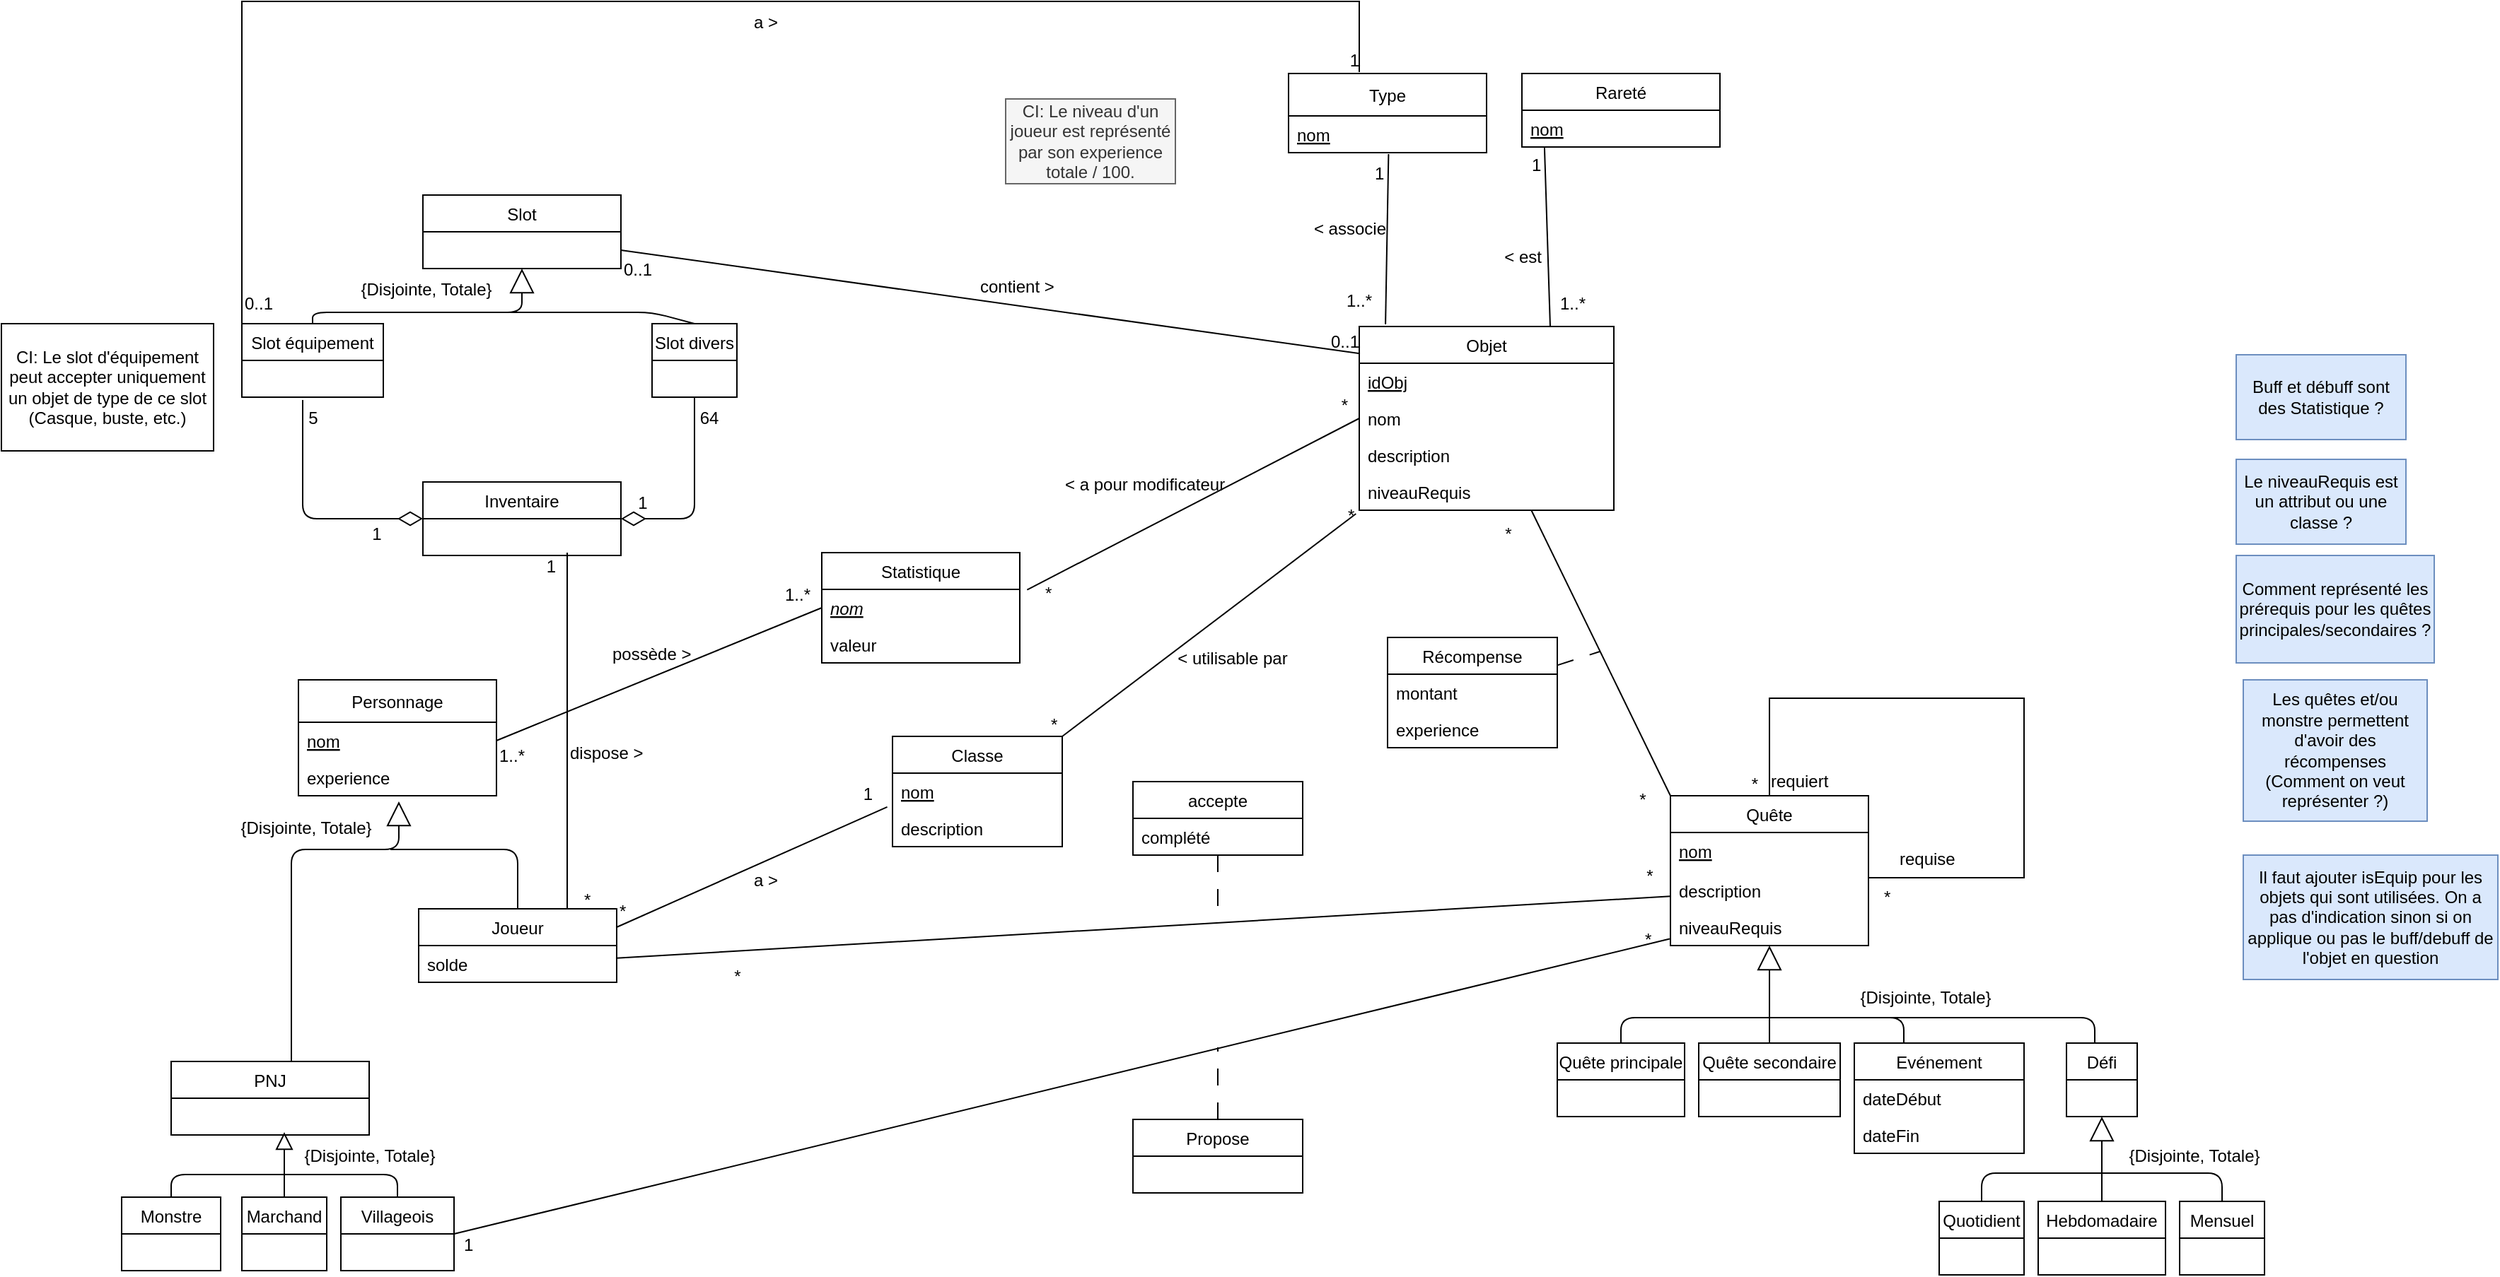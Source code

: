 <mxfile>
    <diagram id="ZzSd9RIM8s81c7YOA8vA" name="Page-1">
        <mxGraphModel dx="1977" dy="1593" grid="1" gridSize="10" guides="1" tooltips="1" connect="1" arrows="1" fold="1" page="1" pageScale="1" pageWidth="850" pageHeight="1100" math="0" shadow="0">
            <root>
                <mxCell id="0"/>
                <mxCell id="1" parent="0"/>
                <mxCell id="71" style="edgeStyle=orthogonalEdgeStyle;html=1;endArrow=none;endFill=0;endSize=15;" parent="1" source="6" edge="1">
                    <mxGeometry relative="1" as="geometry">
                        <mxPoint x="165" y="400" as="targetPoint"/>
                        <Array as="points">
                            <mxPoint x="255" y="400"/>
                        </Array>
                    </mxGeometry>
                </mxCell>
                <mxCell id="6" value="Joueur" style="swimlane;fontStyle=0;childLayout=stackLayout;horizontal=1;startSize=26;fillColor=none;horizontalStack=0;resizeParent=1;resizeParentMax=0;resizeLast=0;collapsible=1;marginBottom=0;" parent="1" vertex="1">
                    <mxGeometry x="185" y="442" width="140" height="52" as="geometry"/>
                </mxCell>
                <mxCell id="69" value="solde" style="text;strokeColor=none;fillColor=none;align=left;verticalAlign=top;spacingLeft=4;spacingRight=4;overflow=hidden;rotatable=0;points=[[0,0.5],[1,0.5]];portConstraint=eastwest;" parent="6" vertex="1">
                    <mxGeometry y="26" width="140" height="26" as="geometry"/>
                </mxCell>
                <mxCell id="70" style="edgeStyle=orthogonalEdgeStyle;html=1;entryX=0.507;entryY=1.153;entryDx=0;entryDy=0;entryPerimeter=0;endArrow=block;endFill=0;endSize=15;" parent="1" source="11" target="46" edge="1">
                    <mxGeometry relative="1" as="geometry">
                        <Array as="points">
                            <mxPoint x="95" y="400"/>
                            <mxPoint x="171" y="400"/>
                        </Array>
                    </mxGeometry>
                </mxCell>
                <mxCell id="11" value="PNJ" style="swimlane;fontStyle=0;childLayout=stackLayout;horizontal=1;startSize=26;fillColor=none;horizontalStack=0;resizeParent=1;resizeParentMax=0;resizeLast=0;collapsible=1;marginBottom=0;" parent="1" vertex="1">
                    <mxGeometry x="10" y="550" width="140" height="52" as="geometry"/>
                </mxCell>
                <mxCell id="10" value="Personnage" style="swimlane;fontStyle=0;childLayout=stackLayout;horizontal=1;startSize=30;fillColor=none;horizontalStack=0;resizeParent=1;resizeParentMax=0;resizeLast=0;collapsible=1;marginBottom=0;movable=1;resizable=1;rotatable=1;deletable=1;editable=1;connectable=1;container=0;" parent="1" vertex="1">
                    <mxGeometry x="100" y="280" width="140" height="82" as="geometry"/>
                </mxCell>
                <mxCell id="44" value="nom" style="text;strokeColor=none;fillColor=none;align=left;verticalAlign=top;spacingLeft=4;spacingRight=4;overflow=hidden;rotatable=0;points=[[0,0.5],[1,0.5]];portConstraint=eastwest;fontStyle=4" parent="10" vertex="1">
                    <mxGeometry y="30" width="140" height="26" as="geometry"/>
                </mxCell>
                <mxCell id="46" value="experience" style="text;strokeColor=none;fillColor=none;align=left;verticalAlign=top;spacingLeft=4;spacingRight=4;overflow=hidden;rotatable=0;points=[[0,0.5],[1,0.5]];portConstraint=eastwest;" parent="10" vertex="1">
                    <mxGeometry y="56" width="140" height="26" as="geometry"/>
                </mxCell>
                <mxCell id="12" value="Classe" style="swimlane;fontStyle=0;childLayout=stackLayout;horizontal=1;startSize=26;fillColor=none;horizontalStack=0;resizeParent=1;resizeParentMax=0;resizeLast=0;collapsible=1;marginBottom=0;" parent="1" vertex="1">
                    <mxGeometry x="520" y="320" width="120" height="78" as="geometry"/>
                </mxCell>
                <mxCell id="90" value="nom" style="text;strokeColor=none;fillColor=none;align=left;verticalAlign=top;spacingLeft=4;spacingRight=4;overflow=hidden;rotatable=0;points=[[0,0.5],[1,0.5]];portConstraint=eastwest;fontStyle=4" parent="12" vertex="1">
                    <mxGeometry y="26" width="120" height="26" as="geometry"/>
                </mxCell>
                <mxCell id="95" value="description" style="text;strokeColor=none;fillColor=none;align=left;verticalAlign=top;spacingLeft=4;spacingRight=4;overflow=hidden;rotatable=0;points=[[0,0.5],[1,0.5]];portConstraint=eastwest;" parent="12" vertex="1">
                    <mxGeometry y="52" width="120" height="26" as="geometry"/>
                </mxCell>
                <mxCell id="13" value="Statistique" style="swimlane;fontStyle=0;childLayout=stackLayout;horizontal=1;startSize=26;fillColor=none;horizontalStack=0;resizeParent=1;resizeParentMax=0;resizeLast=0;collapsible=1;marginBottom=0;" parent="1" vertex="1">
                    <mxGeometry x="470" y="190" width="140" height="78" as="geometry"/>
                </mxCell>
                <mxCell id="83" value="nom" style="text;strokeColor=none;fillColor=none;align=left;verticalAlign=top;spacingLeft=4;spacingRight=4;overflow=hidden;rotatable=0;points=[[0,0.5],[1,0.5]];portConstraint=eastwest;fontStyle=6" parent="13" vertex="1">
                    <mxGeometry y="26" width="140" height="26" as="geometry"/>
                </mxCell>
                <mxCell id="152" value="valeur" style="text;strokeColor=none;fillColor=none;align=left;verticalAlign=top;spacingLeft=4;spacingRight=4;overflow=hidden;rotatable=0;points=[[0,0.5],[1,0.5]];portConstraint=eastwest;" parent="13" vertex="1">
                    <mxGeometry y="52" width="140" height="26" as="geometry"/>
                </mxCell>
                <mxCell id="14" value="Slot" style="swimlane;fontStyle=0;childLayout=stackLayout;horizontal=1;startSize=26;fillColor=none;horizontalStack=0;resizeParent=1;resizeParentMax=0;resizeLast=0;collapsible=1;marginBottom=0;" parent="1" vertex="1">
                    <mxGeometry x="188" y="-63" width="140" height="52" as="geometry"/>
                </mxCell>
                <mxCell id="123" style="edgeStyle=orthogonalEdgeStyle;html=1;entryX=0;entryY=0.5;entryDx=0;entryDy=0;endArrow=diamondThin;endFill=0;endSize=15;" parent="1" target="122" edge="1">
                    <mxGeometry relative="1" as="geometry">
                        <Array as="points">
                            <mxPoint x="103" y="166"/>
                        </Array>
                        <mxPoint x="103.0" y="82" as="sourcePoint"/>
                    </mxGeometry>
                </mxCell>
                <mxCell id="57" style="edgeStyle=orthogonalEdgeStyle;html=1;entryX=0.5;entryY=1;entryDx=0;entryDy=0;endArrow=block;endFill=0;endSize=15;exitX=0.5;exitY=0;exitDx=0;exitDy=0;" parent="1" source="145" target="14" edge="1">
                    <mxGeometry relative="1" as="geometry">
                        <mxPoint x="258" y="30.0" as="sourcePoint"/>
                        <Array as="points">
                            <mxPoint x="110" y="20"/>
                            <mxPoint x="258" y="20"/>
                        </Array>
                    </mxGeometry>
                </mxCell>
                <mxCell id="127" style="edgeStyle=orthogonalEdgeStyle;html=1;endArrow=diamondThin;endFill=0;endSize=15;exitX=0.5;exitY=1;exitDx=0;exitDy=0;" parent="1" source="22" target="122" edge="1">
                    <mxGeometry relative="1" as="geometry">
                        <Array as="points">
                            <mxPoint x="380" y="166"/>
                        </Array>
                        <mxPoint x="340" y="180" as="targetPoint"/>
                    </mxGeometry>
                </mxCell>
                <mxCell id="190" style="edgeStyle=none;html=1;endArrow=none;endFill=0;exitX=0.5;exitY=0;exitDx=0;exitDy=0;" parent="1" source="22" edge="1">
                    <mxGeometry relative="1" as="geometry">
                        <mxPoint x="250" y="20" as="targetPoint"/>
                        <Array as="points">
                            <mxPoint x="350" y="20"/>
                            <mxPoint x="320" y="20"/>
                        </Array>
                    </mxGeometry>
                </mxCell>
                <mxCell id="22" value="Slot divers" style="swimlane;fontStyle=0;childLayout=stackLayout;horizontal=1;startSize=26;fillColor=none;horizontalStack=0;resizeParent=1;resizeParentMax=0;resizeLast=0;collapsible=1;marginBottom=0;" parent="1" vertex="1">
                    <mxGeometry x="350" y="28" width="60" height="52" as="geometry"/>
                </mxCell>
                <mxCell id="226" style="edgeStyle=orthogonalEdgeStyle;html=1;endArrow=block;endFill=0;endSize=10;" parent="1" source="23" edge="1">
                    <mxGeometry relative="1" as="geometry">
                        <mxPoint x="90" y="600.0" as="targetPoint"/>
                    </mxGeometry>
                </mxCell>
                <mxCell id="23" value="Marchand" style="swimlane;fontStyle=0;childLayout=stackLayout;horizontal=1;startSize=26;fillColor=none;horizontalStack=0;resizeParent=1;resizeParentMax=0;resizeLast=0;collapsible=1;marginBottom=0;" parent="1" vertex="1">
                    <mxGeometry x="60" y="646" width="60" height="52" as="geometry"/>
                </mxCell>
                <mxCell id="225" style="edgeStyle=orthogonalEdgeStyle;html=1;endArrow=none;endFill=0;endSize=10;" parent="1" source="24" edge="1">
                    <mxGeometry relative="1" as="geometry">
                        <mxPoint x="100" y="630" as="targetPoint"/>
                        <Array as="points">
                            <mxPoint x="10" y="630"/>
                        </Array>
                    </mxGeometry>
                </mxCell>
                <mxCell id="24" value="Monstre" style="swimlane;fontStyle=0;childLayout=stackLayout;horizontal=1;startSize=26;fillColor=none;horizontalStack=0;resizeParent=1;resizeParentMax=0;resizeLast=0;collapsible=1;marginBottom=0;" parent="1" vertex="1">
                    <mxGeometry x="-25" y="646" width="70" height="52" as="geometry"/>
                </mxCell>
                <mxCell id="227" style="edgeStyle=orthogonalEdgeStyle;html=1;endArrow=none;endFill=0;endSize=10;" parent="1" source="25" edge="1">
                    <mxGeometry relative="1" as="geometry">
                        <mxPoint x="95" y="630" as="targetPoint"/>
                        <Array as="points">
                            <mxPoint x="170" y="630"/>
                        </Array>
                    </mxGeometry>
                </mxCell>
                <mxCell id="25" value="Villageois" style="swimlane;fontStyle=0;childLayout=stackLayout;horizontal=1;startSize=26;fillColor=none;horizontalStack=0;resizeParent=1;resizeParentMax=0;resizeLast=0;collapsible=1;marginBottom=0;" parent="1" vertex="1">
                    <mxGeometry x="130" y="646" width="80" height="52" as="geometry"/>
                </mxCell>
                <mxCell id="236" style="html=1;entryX=0;entryY=0;entryDx=0;entryDy=0;endArrow=none;endFill=0;endSize=10;" parent="1" source="26" target="29" edge="1">
                    <mxGeometry relative="1" as="geometry"/>
                </mxCell>
                <mxCell id="26" value="Objet" style="swimlane;fontStyle=0;childLayout=stackLayout;horizontal=1;startSize=26;fillColor=none;horizontalStack=0;resizeParent=1;resizeParentMax=0;resizeLast=0;collapsible=1;marginBottom=0;" parent="1" vertex="1">
                    <mxGeometry x="850" y="30" width="180" height="130" as="geometry"/>
                </mxCell>
                <mxCell id="99" value="idObj" style="text;strokeColor=none;fillColor=none;align=left;verticalAlign=top;spacingLeft=4;spacingRight=4;overflow=hidden;rotatable=0;points=[[0,0.5],[1,0.5]];portConstraint=eastwest;fontStyle=4" parent="26" vertex="1">
                    <mxGeometry y="26" width="180" height="26" as="geometry"/>
                </mxCell>
                <mxCell id="91" value="nom" style="text;strokeColor=none;fillColor=none;align=left;verticalAlign=top;spacingLeft=4;spacingRight=4;overflow=hidden;rotatable=0;points=[[0,0.5],[1,0.5]];portConstraint=eastwest;" parent="26" vertex="1">
                    <mxGeometry y="52" width="180" height="26" as="geometry"/>
                </mxCell>
                <mxCell id="94" value="description" style="text;strokeColor=none;fillColor=none;align=left;verticalAlign=top;spacingLeft=4;spacingRight=4;overflow=hidden;rotatable=0;points=[[0,0.5],[1,0.5]];portConstraint=eastwest;" parent="26" vertex="1">
                    <mxGeometry y="78" width="180" height="26" as="geometry"/>
                </mxCell>
                <mxCell id="107" value="niveauRequis" style="text;strokeColor=none;fillColor=none;align=left;verticalAlign=top;spacingLeft=4;spacingRight=4;overflow=hidden;rotatable=0;points=[[0,0.5],[1,0.5]];portConstraint=eastwest;" parent="26" vertex="1">
                    <mxGeometry y="104" width="180" height="26" as="geometry"/>
                </mxCell>
                <mxCell id="27" value="Type" style="swimlane;fontStyle=0;childLayout=stackLayout;horizontal=1;startSize=30;fillColor=none;horizontalStack=0;resizeParent=1;resizeParentMax=0;resizeLast=0;collapsible=1;marginBottom=0;" parent="1" vertex="1">
                    <mxGeometry x="800" y="-149" width="140" height="56" as="geometry"/>
                </mxCell>
                <mxCell id="101" value="nom" style="text;strokeColor=none;fillColor=none;align=left;verticalAlign=top;spacingLeft=4;spacingRight=4;overflow=hidden;rotatable=0;points=[[0,0.5],[1,0.5]];portConstraint=eastwest;fontStyle=4" parent="27" vertex="1">
                    <mxGeometry y="30" width="140" height="26" as="geometry"/>
                </mxCell>
                <mxCell id="28" value="Rareté" style="swimlane;fontStyle=0;childLayout=stackLayout;horizontal=1;startSize=26;fillColor=none;horizontalStack=0;resizeParent=1;resizeParentMax=0;resizeLast=0;collapsible=1;marginBottom=0;" parent="1" vertex="1">
                    <mxGeometry x="965" y="-149" width="140" height="52" as="geometry"/>
                </mxCell>
                <mxCell id="97" value="nom" style="text;strokeColor=none;fillColor=none;align=left;verticalAlign=top;spacingLeft=4;spacingRight=4;overflow=hidden;rotatable=0;points=[[0,0.5],[1,0.5]];portConstraint=eastwest;fontStyle=4" parent="28" vertex="1">
                    <mxGeometry y="26" width="140" height="26" as="geometry"/>
                </mxCell>
                <mxCell id="29" value="Quête" style="swimlane;fontStyle=0;childLayout=stackLayout;horizontal=1;startSize=26;fillColor=none;horizontalStack=0;resizeParent=1;resizeParentMax=0;resizeLast=0;collapsible=1;marginBottom=0;" parent="1" vertex="1">
                    <mxGeometry x="1070" y="362" width="140" height="106" as="geometry"/>
                </mxCell>
                <mxCell id="104" value="nom" style="text;strokeColor=none;fillColor=none;align=left;verticalAlign=top;spacingLeft=4;spacingRight=4;overflow=hidden;rotatable=0;points=[[0,0.5],[1,0.5]];portConstraint=eastwest;fontStyle=4" parent="29" vertex="1">
                    <mxGeometry y="26" width="140" height="28" as="geometry"/>
                </mxCell>
                <mxCell id="105" value="description" style="text;strokeColor=none;fillColor=none;align=left;verticalAlign=top;spacingLeft=4;spacingRight=4;overflow=hidden;rotatable=0;points=[[0,0.5],[1,0.5]];portConstraint=eastwest;" parent="29" vertex="1">
                    <mxGeometry y="54" width="140" height="26" as="geometry"/>
                </mxCell>
                <mxCell id="106" value="niveauRequis" style="text;strokeColor=none;fillColor=none;align=left;verticalAlign=top;spacingLeft=4;spacingRight=4;overflow=hidden;rotatable=0;points=[[0,0.5],[1,0.5]];portConstraint=eastwest;" parent="29" vertex="1">
                    <mxGeometry y="80" width="140" height="26" as="geometry"/>
                </mxCell>
                <mxCell id="154" value="" style="endArrow=none;html=1;rounded=0;align=center;verticalAlign=top;endFill=0;labelBackgroundColor=none;endSize=15;entryX=0.5;entryY=0;entryDx=0;entryDy=0;" parent="29" target="29" edge="1">
                    <mxGeometry relative="1" as="geometry">
                        <mxPoint x="140" y="58" as="sourcePoint"/>
                        <mxPoint x="40" as="targetPoint"/>
                        <Array as="points">
                            <mxPoint x="200" y="58"/>
                            <mxPoint x="230" y="58"/>
                            <mxPoint x="250" y="58"/>
                            <mxPoint x="250" y="-69"/>
                            <mxPoint x="70" y="-69"/>
                        </Array>
                    </mxGeometry>
                </mxCell>
                <mxCell id="155" value="requiert" style="resizable=0;html=1;align=left;verticalAlign=bottom;labelBackgroundColor=none;" parent="154" connectable="0" vertex="1">
                    <mxGeometry x="-1" relative="1" as="geometry">
                        <mxPoint x="-71" y="-60" as="offset"/>
                    </mxGeometry>
                </mxCell>
                <mxCell id="156" value="*" style="resizable=0;html=1;align=left;verticalAlign=top;labelBackgroundColor=none;" parent="154" connectable="0" vertex="1">
                    <mxGeometry x="-1" relative="1" as="geometry">
                        <mxPoint x="9" as="offset"/>
                    </mxGeometry>
                </mxCell>
                <mxCell id="157" value="*" style="resizable=0;html=1;align=right;verticalAlign=bottom;labelBackgroundColor=none;" parent="154" connectable="0" vertex="1">
                    <mxGeometry x="1" relative="1" as="geometry">
                        <mxPoint x="-8" as="offset"/>
                    </mxGeometry>
                </mxCell>
                <mxCell id="66" style="edgeStyle=orthogonalEdgeStyle;html=1;endArrow=none;endFill=0;endSize=15;" parent="1" source="30" edge="1">
                    <mxGeometry relative="1" as="geometry">
                        <mxPoint x="1140" y="519" as="targetPoint"/>
                        <Array as="points">
                            <mxPoint x="1035" y="519"/>
                            <mxPoint x="1140" y="519"/>
                        </Array>
                    </mxGeometry>
                </mxCell>
                <mxCell id="30" value="Quête principale" style="swimlane;fontStyle=0;childLayout=stackLayout;horizontal=1;startSize=26;fillColor=none;horizontalStack=0;resizeParent=1;resizeParentMax=0;resizeLast=0;collapsible=1;marginBottom=0;" parent="1" vertex="1">
                    <mxGeometry x="990" y="537" width="90" height="52" as="geometry"/>
                </mxCell>
                <mxCell id="65" style="edgeStyle=orthogonalEdgeStyle;html=1;entryX=0.5;entryY=1;entryDx=0;entryDy=0;endArrow=block;endFill=0;endSize=15;" parent="1" source="31" target="29" edge="1">
                    <mxGeometry relative="1" as="geometry"/>
                </mxCell>
                <mxCell id="31" value="Quête secondaire" style="swimlane;fontStyle=0;childLayout=stackLayout;horizontal=1;startSize=26;fillColor=none;horizontalStack=0;resizeParent=1;resizeParentMax=0;resizeLast=0;collapsible=1;marginBottom=0;" parent="1" vertex="1">
                    <mxGeometry x="1090" y="537" width="100" height="52" as="geometry"/>
                </mxCell>
                <mxCell id="67" style="edgeStyle=orthogonalEdgeStyle;html=1;endArrow=none;endFill=0;endSize=15;" parent="1" source="32" edge="1">
                    <mxGeometry relative="1" as="geometry">
                        <mxPoint x="1140" y="519" as="targetPoint"/>
                        <Array as="points">
                            <mxPoint x="1235" y="519"/>
                        </Array>
                    </mxGeometry>
                </mxCell>
                <mxCell id="32" value="Evénement" style="swimlane;fontStyle=0;childLayout=stackLayout;horizontal=1;startSize=26;fillColor=none;horizontalStack=0;resizeParent=1;resizeParentMax=0;resizeLast=0;collapsible=1;marginBottom=0;" parent="1" vertex="1">
                    <mxGeometry x="1200" y="537" width="120" height="78" as="geometry"/>
                </mxCell>
                <mxCell id="112" value="dateDébut" style="text;strokeColor=none;fillColor=none;align=left;verticalAlign=top;spacingLeft=4;spacingRight=4;overflow=hidden;rotatable=0;points=[[0,0.5],[1,0.5]];portConstraint=eastwest;" parent="32" vertex="1">
                    <mxGeometry y="26" width="120" height="26" as="geometry"/>
                </mxCell>
                <mxCell id="113" value="dateFin" style="text;strokeColor=none;fillColor=none;align=left;verticalAlign=top;spacingLeft=4;spacingRight=4;overflow=hidden;rotatable=0;points=[[0,0.5],[1,0.5]];portConstraint=eastwest;" parent="32" vertex="1">
                    <mxGeometry y="52" width="120" height="26" as="geometry"/>
                </mxCell>
                <mxCell id="68" style="edgeStyle=orthogonalEdgeStyle;html=1;endArrow=none;endFill=0;endSize=15;" parent="1" source="33" edge="1">
                    <mxGeometry relative="1" as="geometry">
                        <mxPoint x="1220" y="519" as="targetPoint"/>
                        <Array as="points">
                            <mxPoint x="1370" y="519"/>
                        </Array>
                    </mxGeometry>
                </mxCell>
                <mxCell id="33" value="Défi" style="swimlane;fontStyle=0;childLayout=stackLayout;horizontal=1;startSize=26;fillColor=none;horizontalStack=0;resizeParent=1;resizeParentMax=0;resizeLast=0;collapsible=1;marginBottom=0;" parent="1" vertex="1">
                    <mxGeometry x="1350" y="537" width="50" height="52" as="geometry"/>
                </mxCell>
                <mxCell id="64" style="edgeStyle=orthogonalEdgeStyle;html=1;endArrow=none;endFill=0;endSize=15;" parent="1" source="34" edge="1">
                    <mxGeometry relative="1" as="geometry">
                        <mxPoint x="1380" y="629" as="targetPoint"/>
                        <Array as="points">
                            <mxPoint x="1290" y="629"/>
                        </Array>
                    </mxGeometry>
                </mxCell>
                <mxCell id="34" value="Quotidient" style="swimlane;fontStyle=0;childLayout=stackLayout;horizontal=1;startSize=26;fillColor=none;horizontalStack=0;resizeParent=1;resizeParentMax=0;resizeLast=0;collapsible=1;marginBottom=0;" parent="1" vertex="1">
                    <mxGeometry x="1260" y="649" width="60" height="52" as="geometry"/>
                </mxCell>
                <mxCell id="62" style="edgeStyle=orthogonalEdgeStyle;html=1;entryX=0.5;entryY=1;entryDx=0;entryDy=0;endArrow=block;endFill=0;endSize=15;" parent="1" source="35" target="33" edge="1">
                    <mxGeometry relative="1" as="geometry"/>
                </mxCell>
                <mxCell id="35" value="Hebdomadaire" style="swimlane;fontStyle=0;childLayout=stackLayout;horizontal=1;startSize=26;fillColor=none;horizontalStack=0;resizeParent=1;resizeParentMax=0;resizeLast=0;collapsible=1;marginBottom=0;" parent="1" vertex="1">
                    <mxGeometry x="1330" y="649" width="90" height="52" as="geometry"/>
                </mxCell>
                <mxCell id="63" style="edgeStyle=orthogonalEdgeStyle;html=1;endArrow=none;endFill=0;endSize=15;" parent="1" source="36" edge="1">
                    <mxGeometry relative="1" as="geometry">
                        <mxPoint x="1370" y="629" as="targetPoint"/>
                        <Array as="points">
                            <mxPoint x="1460" y="629"/>
                        </Array>
                    </mxGeometry>
                </mxCell>
                <mxCell id="36" value="Mensuel" style="swimlane;fontStyle=0;childLayout=stackLayout;horizontal=1;startSize=26;fillColor=none;horizontalStack=0;resizeParent=1;resizeParentMax=0;resizeLast=0;collapsible=1;marginBottom=0;" parent="1" vertex="1">
                    <mxGeometry x="1430" y="649" width="60" height="52" as="geometry"/>
                </mxCell>
                <mxCell id="74" value="" style="endArrow=none;html=1;rounded=0;align=center;verticalAlign=top;endFill=0;labelBackgroundColor=none;endSize=15;exitX=1;exitY=0.25;exitDx=0;exitDy=0;entryX=-0.031;entryY=0.919;entryDx=0;entryDy=0;entryPerimeter=0;" parent="1" source="6" edge="1">
                    <mxGeometry relative="1" as="geometry">
                        <mxPoint x="390" y="450" as="sourcePoint"/>
                        <mxPoint x="516.28" y="369.894" as="targetPoint"/>
                    </mxGeometry>
                </mxCell>
                <mxCell id="75" value="a &amp;gt;" style="resizable=0;html=1;align=left;verticalAlign=bottom;labelBackgroundColor=none;" parent="74" connectable="0" vertex="1">
                    <mxGeometry x="-1" relative="1" as="geometry">
                        <mxPoint x="95" y="-25" as="offset"/>
                    </mxGeometry>
                </mxCell>
                <mxCell id="76" value="*" style="resizable=0;html=1;align=left;verticalAlign=top;labelBackgroundColor=none;" parent="74" connectable="0" vertex="1">
                    <mxGeometry x="-1" relative="1" as="geometry">
                        <mxPoint y="-25" as="offset"/>
                    </mxGeometry>
                </mxCell>
                <mxCell id="77" value="1" style="resizable=0;html=1;align=right;verticalAlign=bottom;labelBackgroundColor=none;" parent="74" connectable="0" vertex="1">
                    <mxGeometry x="1" relative="1" as="geometry">
                        <mxPoint x="-10" as="offset"/>
                    </mxGeometry>
                </mxCell>
                <mxCell id="78" value="" style="endArrow=none;html=1;rounded=0;align=center;verticalAlign=top;endFill=0;labelBackgroundColor=none;endSize=15;entryX=0;entryY=0.5;entryDx=0;entryDy=0;exitX=1;exitY=0.5;exitDx=0;exitDy=0;" parent="1" source="44" target="83" edge="1">
                    <mxGeometry relative="1" as="geometry">
                        <mxPoint x="310" y="320" as="sourcePoint"/>
                        <mxPoint x="468.32" y="319.56" as="targetPoint"/>
                    </mxGeometry>
                </mxCell>
                <mxCell id="79" value="possède &amp;gt;" style="resizable=0;html=1;align=left;verticalAlign=bottom;labelBackgroundColor=none;" parent="78" connectable="0" vertex="1">
                    <mxGeometry x="-1" relative="1" as="geometry">
                        <mxPoint x="80" y="-53" as="offset"/>
                    </mxGeometry>
                </mxCell>
                <mxCell id="80" value="1..*" style="resizable=0;html=1;align=left;verticalAlign=top;labelBackgroundColor=none;" parent="78" connectable="0" vertex="1">
                    <mxGeometry x="-1" relative="1" as="geometry">
                        <mxPoint y="-3" as="offset"/>
                    </mxGeometry>
                </mxCell>
                <mxCell id="81" value="1..*" style="resizable=0;html=1;align=right;verticalAlign=bottom;labelBackgroundColor=none;" parent="78" connectable="0" vertex="1">
                    <mxGeometry x="1" relative="1" as="geometry">
                        <mxPoint x="-8" as="offset"/>
                    </mxGeometry>
                </mxCell>
                <mxCell id="109" value="Les quêtes et/ou monstre permettent d'avoir des récompenses (Comment on veut représenter ?)" style="whiteSpace=wrap;html=1;fillColor=#dae8fc;strokeColor=#6c8ebf;" parent="1" vertex="1">
                    <mxGeometry x="1475" y="280" width="130" height="100" as="geometry"/>
                </mxCell>
                <mxCell id="110" value="Le niveauRequis est un attribut ou une classe ?" style="whiteSpace=wrap;html=1;labelBackgroundColor=none;fillColor=#dae8fc;strokeColor=#6c8ebf;" parent="1" vertex="1">
                    <mxGeometry x="1470" y="124" width="120" height="60" as="geometry"/>
                </mxCell>
                <mxCell id="111" value="Buff et débuff sont des Statistique ?" style="whiteSpace=wrap;html=1;labelBackgroundColor=none;fillColor=#dae8fc;strokeColor=#6c8ebf;" parent="1" vertex="1">
                    <mxGeometry x="1470" y="50" width="120" height="60" as="geometry"/>
                </mxCell>
                <mxCell id="114" value="Comment représenté les prérequis pour les quêtes principales/secondaires ?" style="whiteSpace=wrap;html=1;labelBackgroundColor=none;fillColor=#dae8fc;strokeColor=#6c8ebf;" parent="1" vertex="1">
                    <mxGeometry x="1470" y="192" width="140" height="76" as="geometry"/>
                </mxCell>
                <mxCell id="116" value="" style="endArrow=none;html=1;rounded=0;align=center;verticalAlign=top;endFill=0;labelBackgroundColor=none;endSize=15;exitX=0.75;exitY=0;exitDx=0;exitDy=0;" parent="1" source="6" edge="1">
                    <mxGeometry relative="1" as="geometry">
                        <mxPoint x="260" y="280" as="sourcePoint"/>
                        <mxPoint x="290" y="190" as="targetPoint"/>
                    </mxGeometry>
                </mxCell>
                <mxCell id="117" value="dispose &amp;gt;" style="resizable=0;html=1;align=left;verticalAlign=bottom;labelBackgroundColor=none;" parent="116" connectable="0" vertex="1">
                    <mxGeometry x="-1" relative="1" as="geometry">
                        <mxPoint y="-102" as="offset"/>
                    </mxGeometry>
                </mxCell>
                <mxCell id="118" value="*" style="resizable=0;html=1;align=left;verticalAlign=top;labelBackgroundColor=none;" parent="116" connectable="0" vertex="1">
                    <mxGeometry x="-1" relative="1" as="geometry">
                        <mxPoint x="10" y="-20" as="offset"/>
                    </mxGeometry>
                </mxCell>
                <mxCell id="119" value="1" style="resizable=0;html=1;align=right;verticalAlign=bottom;labelBackgroundColor=none;" parent="116" connectable="0" vertex="1">
                    <mxGeometry x="1" relative="1" as="geometry">
                        <mxPoint x="-8" y="18" as="offset"/>
                    </mxGeometry>
                </mxCell>
                <mxCell id="122" value="Inventaire" style="swimlane;fontStyle=0;childLayout=stackLayout;horizontal=1;startSize=26;fillColor=none;horizontalStack=0;resizeParent=1;resizeParentMax=0;resizeLast=0;collapsible=1;marginBottom=0;" parent="1" vertex="1">
                    <mxGeometry x="188" y="140" width="140" height="52" as="geometry"/>
                </mxCell>
                <mxCell id="129" value="1" style="text;html=1;align=center;verticalAlign=middle;resizable=0;points=[];autosize=1;strokeColor=none;fillColor=none;" parent="1" vertex="1">
                    <mxGeometry x="140" y="162" width="30" height="30" as="geometry"/>
                </mxCell>
                <mxCell id="131" value="5" style="text;html=1;align=center;verticalAlign=middle;resizable=0;points=[];autosize=1;strokeColor=none;fillColor=none;" parent="1" vertex="1">
                    <mxGeometry x="95" y="80" width="30" height="30" as="geometry"/>
                </mxCell>
                <mxCell id="135" value="1" style="text;html=1;align=center;verticalAlign=middle;resizable=0;points=[];autosize=1;strokeColor=none;fillColor=none;" parent="1" vertex="1">
                    <mxGeometry x="328" y="140" width="30" height="30" as="geometry"/>
                </mxCell>
                <mxCell id="137" value="64" style="text;html=1;align=center;verticalAlign=middle;resizable=0;points=[];autosize=1;strokeColor=none;fillColor=none;" parent="1" vertex="1">
                    <mxGeometry x="370" y="80" width="40" height="30" as="geometry"/>
                </mxCell>
                <mxCell id="145" value="Slot équipement" style="swimlane;fontStyle=0;childLayout=stackLayout;horizontal=1;startSize=26;horizontalStack=0;resizeParent=1;resizeParentMax=0;resizeLast=0;collapsible=1;marginBottom=0;" parent="1" vertex="1">
                    <mxGeometry x="60" y="28" width="100" height="52" as="geometry"/>
                </mxCell>
                <mxCell id="148" value="" style="endArrow=none;html=1;rounded=0;align=center;verticalAlign=top;endFill=0;labelBackgroundColor=none;endSize=15;entryX=0;entryY=0.5;entryDx=0;entryDy=0;exitX=1.037;exitY=0.01;exitDx=0;exitDy=0;exitPerimeter=0;" parent="1" source="83" target="91" edge="1">
                    <mxGeometry relative="1" as="geometry">
                        <mxPoint x="608.6" y="321.328" as="sourcePoint"/>
                        <mxPoint x="478.32" y="329.56" as="targetPoint"/>
                    </mxGeometry>
                </mxCell>
                <mxCell id="149" value="&amp;lt; a pour modificateur" style="resizable=0;html=1;align=left;verticalAlign=bottom;labelBackgroundColor=none;" parent="148" connectable="0" vertex="1">
                    <mxGeometry x="-1" relative="1" as="geometry">
                        <mxPoint x="25" y="-66" as="offset"/>
                    </mxGeometry>
                </mxCell>
                <mxCell id="150" value="*" style="resizable=0;html=1;align=left;verticalAlign=top;labelBackgroundColor=none;" parent="148" connectable="0" vertex="1">
                    <mxGeometry x="-1" relative="1" as="geometry">
                        <mxPoint x="11" y="-11" as="offset"/>
                    </mxGeometry>
                </mxCell>
                <mxCell id="151" value="*" style="resizable=0;html=1;align=right;verticalAlign=bottom;labelBackgroundColor=none;" parent="148" connectable="0" vertex="1">
                    <mxGeometry x="1" relative="1" as="geometry">
                        <mxPoint x="-8" as="offset"/>
                    </mxGeometry>
                </mxCell>
                <mxCell id="159" value="requise" style="resizable=0;html=1;align=left;verticalAlign=bottom;labelBackgroundColor=none;" parent="1" connectable="0" vertex="1">
                    <mxGeometry x="1230" y="415.002" as="geometry"/>
                </mxCell>
                <mxCell id="237" style="edgeStyle=none;html=1;endArrow=none;endFill=0;endSize=10;dashed=1;dashPattern=12 12;" parent="1" source="160" edge="1">
                    <mxGeometry relative="1" as="geometry">
                        <mxPoint x="1020" y="260" as="targetPoint"/>
                    </mxGeometry>
                </mxCell>
                <mxCell id="160" value="Récompense" style="swimlane;fontStyle=0;childLayout=stackLayout;horizontal=1;startSize=26;fillColor=none;horizontalStack=0;resizeParent=1;resizeParentMax=0;resizeLast=0;collapsible=1;marginBottom=0;" parent="1" vertex="1">
                    <mxGeometry x="870" y="250" width="120" height="78" as="geometry"/>
                </mxCell>
                <mxCell id="161" value="montant" style="text;strokeColor=none;fillColor=none;align=left;verticalAlign=top;spacingLeft=4;spacingRight=4;overflow=hidden;rotatable=0;points=[[0,0.5],[1,0.5]];portConstraint=eastwest;" parent="160" vertex="1">
                    <mxGeometry y="26" width="120" height="26" as="geometry"/>
                </mxCell>
                <mxCell id="163" value="experience" style="text;strokeColor=none;fillColor=none;align=left;verticalAlign=top;spacingLeft=4;spacingRight=4;overflow=hidden;rotatable=0;points=[[0,0.5],[1,0.5]];portConstraint=eastwest;" parent="160" vertex="1">
                    <mxGeometry y="52" width="120" height="26" as="geometry"/>
                </mxCell>
                <mxCell id="165" value="&lt;span style=&quot;&quot;&gt;CI: Le niveau d'un joueur est représenté par son experience totale / 100.&lt;/span&gt;" style="whiteSpace=wrap;html=1;labelBackgroundColor=none;fillColor=#f5f5f5;fontColor=#333333;strokeColor=#666666;" parent="1" vertex="1">
                    <mxGeometry x="600" y="-131" width="120" height="60" as="geometry"/>
                </mxCell>
                <mxCell id="174" value="" style="endArrow=none;html=1;rounded=0;align=center;verticalAlign=top;endFill=0;labelBackgroundColor=none;exitX=0.103;exitY=-0.012;exitDx=0;exitDy=0;entryX=0.505;entryY=1.038;entryDx=0;entryDy=0;entryPerimeter=0;exitPerimeter=0;" parent="1" source="26" target="101" edge="1">
                    <mxGeometry relative="1" as="geometry">
                        <mxPoint x="1050" y="-20" as="sourcePoint"/>
                        <mxPoint x="1040" y="-60" as="targetPoint"/>
                    </mxGeometry>
                </mxCell>
                <mxCell id="175" value="1" style="resizable=0;html=1;align=left;verticalAlign=bottom;labelBackgroundColor=none;" parent="174" connectable="0" vertex="1">
                    <mxGeometry x="-1" relative="1" as="geometry">
                        <mxPoint x="-10" y="-98" as="offset"/>
                    </mxGeometry>
                </mxCell>
                <mxCell id="176" value="1..*" style="resizable=0;html=1;align=left;verticalAlign=top;labelBackgroundColor=none;" parent="174" connectable="0" vertex="1">
                    <mxGeometry x="-1" relative="1" as="geometry">
                        <mxPoint x="-30" y="-30" as="offset"/>
                    </mxGeometry>
                </mxCell>
                <mxCell id="177" value="&amp;nbsp;&amp;lt; associe" style="resizable=0;html=1;align=right;verticalAlign=bottom;labelBackgroundColor=none;direction=south;" parent="174" connectable="0" vertex="1">
                    <mxGeometry x="1" relative="1" as="geometry">
                        <mxPoint x="-1" y="62" as="offset"/>
                    </mxGeometry>
                </mxCell>
                <mxCell id="178" value="" style="endArrow=none;html=1;rounded=0;align=center;verticalAlign=top;endFill=0;labelBackgroundColor=none;entryX=0.75;entryY=0;entryDx=0;entryDy=0;exitX=0.114;exitY=1.013;exitDx=0;exitDy=0;exitPerimeter=0;" parent="1" source="97" target="26" edge="1">
                    <mxGeometry relative="1" as="geometry">
                        <mxPoint x="980" y="-80" as="sourcePoint"/>
                        <mxPoint x="1140" y="-80" as="targetPoint"/>
                    </mxGeometry>
                </mxCell>
                <mxCell id="179" value="1" style="resizable=0;html=1;align=left;verticalAlign=bottom;labelBackgroundColor=none;" parent="178" connectable="0" vertex="1">
                    <mxGeometry x="-1" relative="1" as="geometry">
                        <mxPoint x="-11" y="21" as="offset"/>
                    </mxGeometry>
                </mxCell>
                <mxCell id="180" value="1..*" style="resizable=0;html=1;align=left;verticalAlign=top;labelBackgroundColor=none;" parent="178" connectable="0" vertex="1">
                    <mxGeometry x="-1" relative="1" as="geometry">
                        <mxPoint x="9" y="97" as="offset"/>
                    </mxGeometry>
                </mxCell>
                <mxCell id="181" value="&amp;lt; est" style="resizable=0;html=1;align=right;verticalAlign=bottom;labelBackgroundColor=none;" parent="178" connectable="0" vertex="1">
                    <mxGeometry x="1" relative="1" as="geometry">
                        <mxPoint x="-5" y="-40" as="offset"/>
                    </mxGeometry>
                </mxCell>
                <mxCell id="182" value="" style="endArrow=none;html=1;rounded=0;align=center;verticalAlign=top;endFill=0;labelBackgroundColor=none;exitX=1;exitY=0.75;exitDx=0;exitDy=0;entryX=0.002;entryY=-0.266;entryDx=0;entryDy=0;entryPerimeter=0;" parent="1" source="14" target="99" edge="1">
                    <mxGeometry relative="1" as="geometry">
                        <mxPoint x="660" y="40" as="sourcePoint"/>
                        <mxPoint x="820" y="40" as="targetPoint"/>
                    </mxGeometry>
                </mxCell>
                <mxCell id="183" value="contient &amp;gt;" style="resizable=0;html=1;align=left;verticalAlign=bottom;labelBackgroundColor=none;" parent="182" connectable="0" vertex="1">
                    <mxGeometry x="-1" relative="1" as="geometry">
                        <mxPoint x="252" y="34" as="offset"/>
                    </mxGeometry>
                </mxCell>
                <mxCell id="184" value="0..1" style="resizable=0;html=1;align=left;verticalAlign=top;labelBackgroundColor=none;" parent="182" connectable="0" vertex="1">
                    <mxGeometry x="-1" relative="1" as="geometry"/>
                </mxCell>
                <mxCell id="185" value="0..1" style="resizable=0;html=1;align=right;verticalAlign=bottom;labelBackgroundColor=none;" parent="182" connectable="0" vertex="1">
                    <mxGeometry x="1" relative="1" as="geometry"/>
                </mxCell>
                <mxCell id="186" value="Il faut ajouter isEquip pour les objets qui sont utilisées. On a pas d'indication sinon si on applique ou pas le buff/debuff de l'objet en question" style="whiteSpace=wrap;html=1;fillColor=#dae8fc;strokeColor=#6c8ebf;" parent="1" vertex="1">
                    <mxGeometry x="1475" y="404" width="180" height="88" as="geometry"/>
                </mxCell>
                <mxCell id="188" value="CI: Le slot d'équipement peut accepter uniquement un objet de type de ce slot (Casque, buste, etc.)" style="whiteSpace=wrap;html=1;" parent="1" vertex="1">
                    <mxGeometry x="-110" y="28" width="150" height="90" as="geometry"/>
                </mxCell>
                <mxCell id="192" value="" style="endArrow=none;html=1;rounded=0;align=center;verticalAlign=top;endFill=0;labelBackgroundColor=none;entryX=-0.004;entryY=0.817;entryDx=0;entryDy=0;exitX=1;exitY=0.5;exitDx=0;exitDy=0;entryPerimeter=0;" parent="1" source="25" target="106" edge="1">
                    <mxGeometry relative="1" as="geometry">
                        <mxPoint x="943.88" y="376.628" as="sourcePoint"/>
                        <mxPoint x="1080" y="437" as="targetPoint"/>
                    </mxGeometry>
                </mxCell>
                <mxCell id="193" value="1" style="resizable=0;html=1;align=left;verticalAlign=bottom;labelBackgroundColor=none;" parent="192" connectable="0" vertex="1">
                    <mxGeometry x="-1" relative="1" as="geometry">
                        <mxPoint x="5" y="16" as="offset"/>
                    </mxGeometry>
                </mxCell>
                <mxCell id="194" value="*" style="resizable=0;html=1;align=left;verticalAlign=top;labelBackgroundColor=none;" parent="192" connectable="0" vertex="1">
                    <mxGeometry x="-1" relative="1" as="geometry">
                        <mxPoint x="840" y="-222" as="offset"/>
                    </mxGeometry>
                </mxCell>
                <mxCell id="201" value="" style="endArrow=none;html=1;rounded=0;align=center;verticalAlign=top;endFill=0;labelBackgroundColor=none;exitX=0;exitY=0;exitDx=0;exitDy=0;" parent="1" source="145" edge="1">
                    <mxGeometry relative="1" as="geometry">
                        <mxPoint x="338" y="-14.0" as="sourcePoint"/>
                        <mxPoint x="850" y="-150" as="targetPoint"/>
                        <Array as="points">
                            <mxPoint x="60" y="-200"/>
                            <mxPoint x="850" y="-200"/>
                        </Array>
                    </mxGeometry>
                </mxCell>
                <mxCell id="203" value="0..1" style="resizable=0;html=1;align=left;verticalAlign=top;labelBackgroundColor=none;" parent="201" connectable="0" vertex="1">
                    <mxGeometry x="-1" relative="1" as="geometry">
                        <mxPoint y="-28" as="offset"/>
                    </mxGeometry>
                </mxCell>
                <mxCell id="204" value="1" style="resizable=0;html=1;align=right;verticalAlign=bottom;labelBackgroundColor=none;" parent="201" connectable="0" vertex="1">
                    <mxGeometry x="1" relative="1" as="geometry"/>
                </mxCell>
                <mxCell id="205" value="a &amp;gt;" style="text;html=1;align=center;verticalAlign=middle;resizable=0;points=[];autosize=1;strokeColor=none;fillColor=none;" parent="1" vertex="1">
                    <mxGeometry x="410" y="-200" width="40" height="30" as="geometry"/>
                </mxCell>
                <mxCell id="208" value="" style="endArrow=none;html=1;rounded=0;align=center;verticalAlign=top;endFill=0;labelBackgroundColor=none;entryX=-0.013;entryY=1.096;entryDx=0;entryDy=0;exitX=1;exitY=0;exitDx=0;exitDy=0;entryPerimeter=0;" parent="1" source="12" target="107" edge="1">
                    <mxGeometry relative="1" as="geometry">
                        <mxPoint x="943.88" y="376.628" as="sourcePoint"/>
                        <mxPoint x="1080" y="437" as="targetPoint"/>
                    </mxGeometry>
                </mxCell>
                <mxCell id="209" value="*" style="resizable=0;html=1;align=left;verticalAlign=bottom;labelBackgroundColor=none;" parent="208" connectable="0" vertex="1">
                    <mxGeometry x="-1" relative="1" as="geometry">
                        <mxPoint x="-10" as="offset"/>
                    </mxGeometry>
                </mxCell>
                <mxCell id="210" value="*" style="resizable=0;html=1;align=left;verticalAlign=top;labelBackgroundColor=none;" parent="208" connectable="0" vertex="1">
                    <mxGeometry x="-1" relative="1" as="geometry">
                        <mxPoint x="200" y="-170" as="offset"/>
                    </mxGeometry>
                </mxCell>
                <mxCell id="211" value="&amp;lt; utilisable par" style="text;html=1;align=center;verticalAlign=middle;resizable=0;points=[];autosize=1;strokeColor=none;fillColor=none;" parent="1" vertex="1">
                    <mxGeometry x="710" y="250" width="100" height="30" as="geometry"/>
                </mxCell>
                <mxCell id="244" style="edgeStyle=none;html=1;endArrow=none;endFill=0;endSize=10;dashed=1;dashPattern=12 12;" parent="1" source="212" edge="1">
                    <mxGeometry relative="1" as="geometry">
                        <mxPoint x="750" y="450" as="targetPoint"/>
                    </mxGeometry>
                </mxCell>
                <mxCell id="212" value="accepte" style="swimlane;fontStyle=0;childLayout=stackLayout;horizontal=1;startSize=26;fillColor=none;horizontalStack=0;resizeParent=1;resizeParentMax=0;resizeLast=0;collapsible=1;marginBottom=0;" parent="1" vertex="1">
                    <mxGeometry x="690" y="352" width="120" height="52" as="geometry"/>
                </mxCell>
                <mxCell id="213" value="complété" style="text;strokeColor=none;fillColor=none;align=left;verticalAlign=top;spacingLeft=4;spacingRight=4;overflow=hidden;rotatable=0;points=[[0,0.5],[1,0.5]];portConstraint=eastwest;" parent="212" vertex="1">
                    <mxGeometry y="26" width="120" height="26" as="geometry"/>
                </mxCell>
                <mxCell id="229" value="{Disjointe, Totale}" style="text;html=1;align=center;verticalAlign=middle;resizable=0;points=[];autosize=1;strokeColor=none;fillColor=none;" parent="1" vertex="1">
                    <mxGeometry x="90" y="602" width="120" height="30" as="geometry"/>
                </mxCell>
                <mxCell id="232" value="{Disjointe, Totale}" style="text;html=1;align=center;verticalAlign=middle;resizable=0;points=[];autosize=1;strokeColor=none;fillColor=none;" parent="1" vertex="1">
                    <mxGeometry x="45" y="370" width="120" height="30" as="geometry"/>
                </mxCell>
                <mxCell id="233" value="{Disjointe, Totale}" style="text;html=1;align=center;verticalAlign=middle;resizable=0;points=[];autosize=1;strokeColor=none;fillColor=none;" parent="1" vertex="1">
                    <mxGeometry x="130" y="-11" width="120" height="30" as="geometry"/>
                </mxCell>
                <mxCell id="234" value="{Disjointe, Totale}" style="text;html=1;align=center;verticalAlign=middle;resizable=0;points=[];autosize=1;strokeColor=none;fillColor=none;" parent="1" vertex="1">
                    <mxGeometry x="1380" y="602" width="120" height="30" as="geometry"/>
                </mxCell>
                <mxCell id="235" value="{Disjointe, Totale}" style="text;html=1;align=center;verticalAlign=middle;resizable=0;points=[];autosize=1;strokeColor=none;fillColor=none;" parent="1" vertex="1">
                    <mxGeometry x="1190" y="490" width="120" height="30" as="geometry"/>
                </mxCell>
                <mxCell id="241" value="*" style="text;html=1;align=center;verticalAlign=middle;resizable=0;points=[];autosize=1;strokeColor=none;fillColor=none;" parent="1" vertex="1">
                    <mxGeometry x="940" y="162" width="30" height="30" as="geometry"/>
                </mxCell>
                <mxCell id="242" value="*" style="text;html=1;align=center;verticalAlign=middle;resizable=0;points=[];autosize=1;strokeColor=none;fillColor=none;" parent="1" vertex="1">
                    <mxGeometry x="1035" y="350" width="30" height="30" as="geometry"/>
                </mxCell>
                <mxCell id="243" style="edgeStyle=none;html=1;endArrow=none;endFill=0;endSize=10;" parent="1" source="69" target="105" edge="1">
                    <mxGeometry relative="1" as="geometry"/>
                </mxCell>
                <mxCell id="245" value="*" style="text;html=1;align=center;verticalAlign=middle;resizable=0;points=[];autosize=1;strokeColor=none;fillColor=none;" parent="1" vertex="1">
                    <mxGeometry x="395" y="475" width="30" height="30" as="geometry"/>
                </mxCell>
                <mxCell id="246" value="*" style="text;html=1;align=center;verticalAlign=middle;resizable=0;points=[];autosize=1;strokeColor=none;fillColor=none;" parent="1" vertex="1">
                    <mxGeometry x="1040" y="404" width="30" height="30" as="geometry"/>
                </mxCell>
                <mxCell id="250" style="edgeStyle=none;html=1;endArrow=none;endFill=0;dashed=1;dashPattern=12 12;" edge="1" parent="1" source="248">
                    <mxGeometry relative="1" as="geometry">
                        <mxPoint x="750" y="540" as="targetPoint"/>
                    </mxGeometry>
                </mxCell>
                <mxCell id="248" value="Propose" style="swimlane;fontStyle=0;childLayout=stackLayout;horizontal=1;startSize=26;fillColor=none;horizontalStack=0;resizeParent=1;resizeParentMax=0;resizeLast=0;collapsible=1;marginBottom=0;" vertex="1" parent="1">
                    <mxGeometry x="690" y="591" width="120" height="52" as="geometry"/>
                </mxCell>
            </root>
        </mxGraphModel>
    </diagram>
</mxfile>
